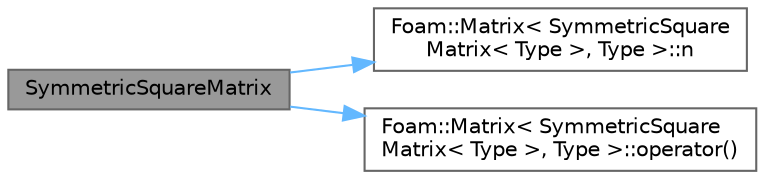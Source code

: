 digraph "SymmetricSquareMatrix"
{
 // LATEX_PDF_SIZE
  bgcolor="transparent";
  edge [fontname=Helvetica,fontsize=10,labelfontname=Helvetica,labelfontsize=10];
  node [fontname=Helvetica,fontsize=10,shape=box,height=0.2,width=0.4];
  rankdir="LR";
  Node1 [id="Node000001",label="SymmetricSquareMatrix",height=0.2,width=0.4,color="gray40", fillcolor="grey60", style="filled", fontcolor="black",tooltip=" "];
  Node1 -> Node2 [id="edge1_Node000001_Node000002",color="steelblue1",style="solid",tooltip=" "];
  Node2 [id="Node000002",label="Foam::Matrix\< SymmetricSquare\lMatrix\< Type \>, Type \>::n",height=0.2,width=0.4,color="grey40", fillcolor="white", style="filled",URL="$classFoam_1_1Matrix.html#a094446e880780cfe16c12c3092da29ba",tooltip=" "];
  Node1 -> Node3 [id="edge2_Node000001_Node000003",color="steelblue1",style="solid",tooltip=" "];
  Node3 [id="Node000003",label="Foam::Matrix\< SymmetricSquare\lMatrix\< Type \>, Type \>::operator()",height=0.2,width=0.4,color="grey40", fillcolor="white", style="filled",URL="$classFoam_1_1Matrix.html#a52b29254f684d227395f5b1ff03aae09",tooltip=" "];
}
